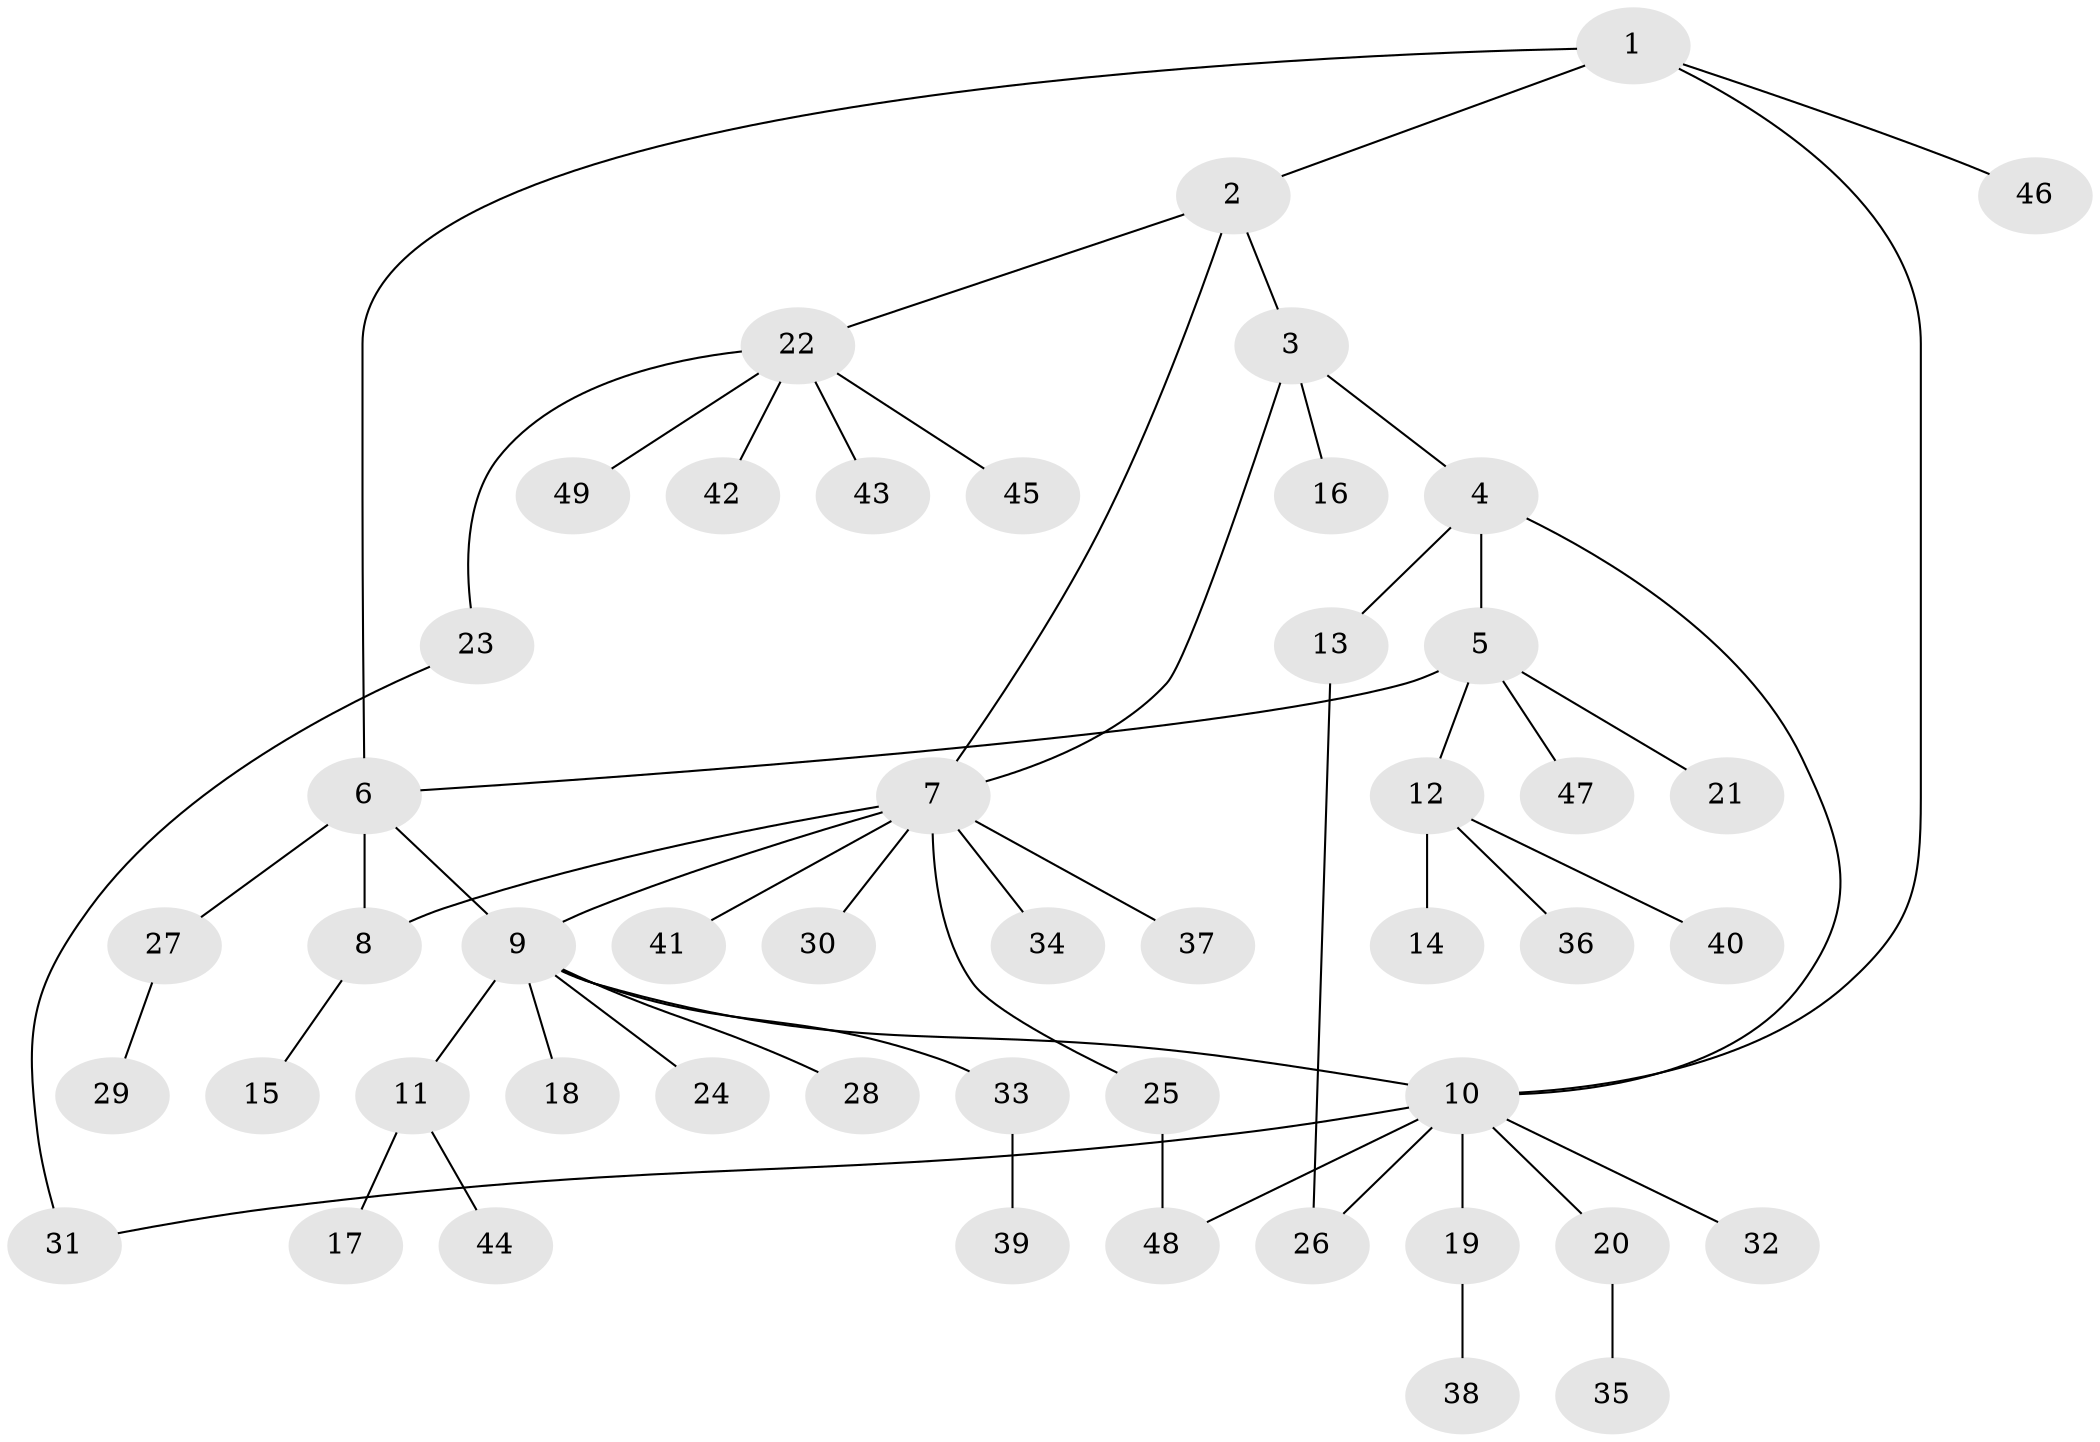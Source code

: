 // coarse degree distribution, {3: 0.02857142857142857, 10: 0.02857142857142857, 2: 0.17142857142857143, 4: 0.02857142857142857, 7: 0.02857142857142857, 6: 0.02857142857142857, 15: 0.02857142857142857, 1: 0.6285714285714286, 5: 0.02857142857142857}
// Generated by graph-tools (version 1.1) at 2025/24/03/03/25 07:24:15]
// undirected, 49 vertices, 57 edges
graph export_dot {
graph [start="1"]
  node [color=gray90,style=filled];
  1;
  2;
  3;
  4;
  5;
  6;
  7;
  8;
  9;
  10;
  11;
  12;
  13;
  14;
  15;
  16;
  17;
  18;
  19;
  20;
  21;
  22;
  23;
  24;
  25;
  26;
  27;
  28;
  29;
  30;
  31;
  32;
  33;
  34;
  35;
  36;
  37;
  38;
  39;
  40;
  41;
  42;
  43;
  44;
  45;
  46;
  47;
  48;
  49;
  1 -- 2;
  1 -- 6;
  1 -- 10;
  1 -- 46;
  2 -- 3;
  2 -- 7;
  2 -- 22;
  3 -- 4;
  3 -- 7;
  3 -- 16;
  4 -- 5;
  4 -- 10;
  4 -- 13;
  5 -- 6;
  5 -- 12;
  5 -- 21;
  5 -- 47;
  6 -- 8;
  6 -- 9;
  6 -- 27;
  7 -- 8;
  7 -- 9;
  7 -- 25;
  7 -- 30;
  7 -- 34;
  7 -- 37;
  7 -- 41;
  8 -- 15;
  9 -- 10;
  9 -- 11;
  9 -- 18;
  9 -- 24;
  9 -- 28;
  9 -- 33;
  10 -- 19;
  10 -- 20;
  10 -- 26;
  10 -- 31;
  10 -- 32;
  10 -- 48;
  11 -- 17;
  11 -- 44;
  12 -- 14;
  12 -- 36;
  12 -- 40;
  13 -- 26;
  19 -- 38;
  20 -- 35;
  22 -- 23;
  22 -- 42;
  22 -- 43;
  22 -- 45;
  22 -- 49;
  23 -- 31;
  25 -- 48;
  27 -- 29;
  33 -- 39;
}
